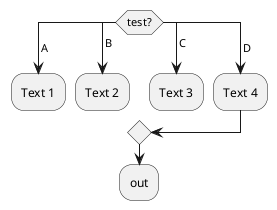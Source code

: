 {
  "sha1": "5leect3git9a34o5awcl3z3ha55z5rt",
  "insertion": {
    "when": "2024-05-30T20:48:20.766Z",
    "url": "https://forum.plantuml.net/14515/activity-beta-broken-switch-case-arrows-when-using-kill-detach",
    "user": "plantuml@gmail.com"
  }
}
@startuml
switch (test?)
case ( A )
  :Text 1;
kill
case ( B ) 
  :Text 2;
kill
case ( C )
  :Text 3;
kill
case ( D )
  :Text 4;
'kill
endswitch
:out;
@enduml
